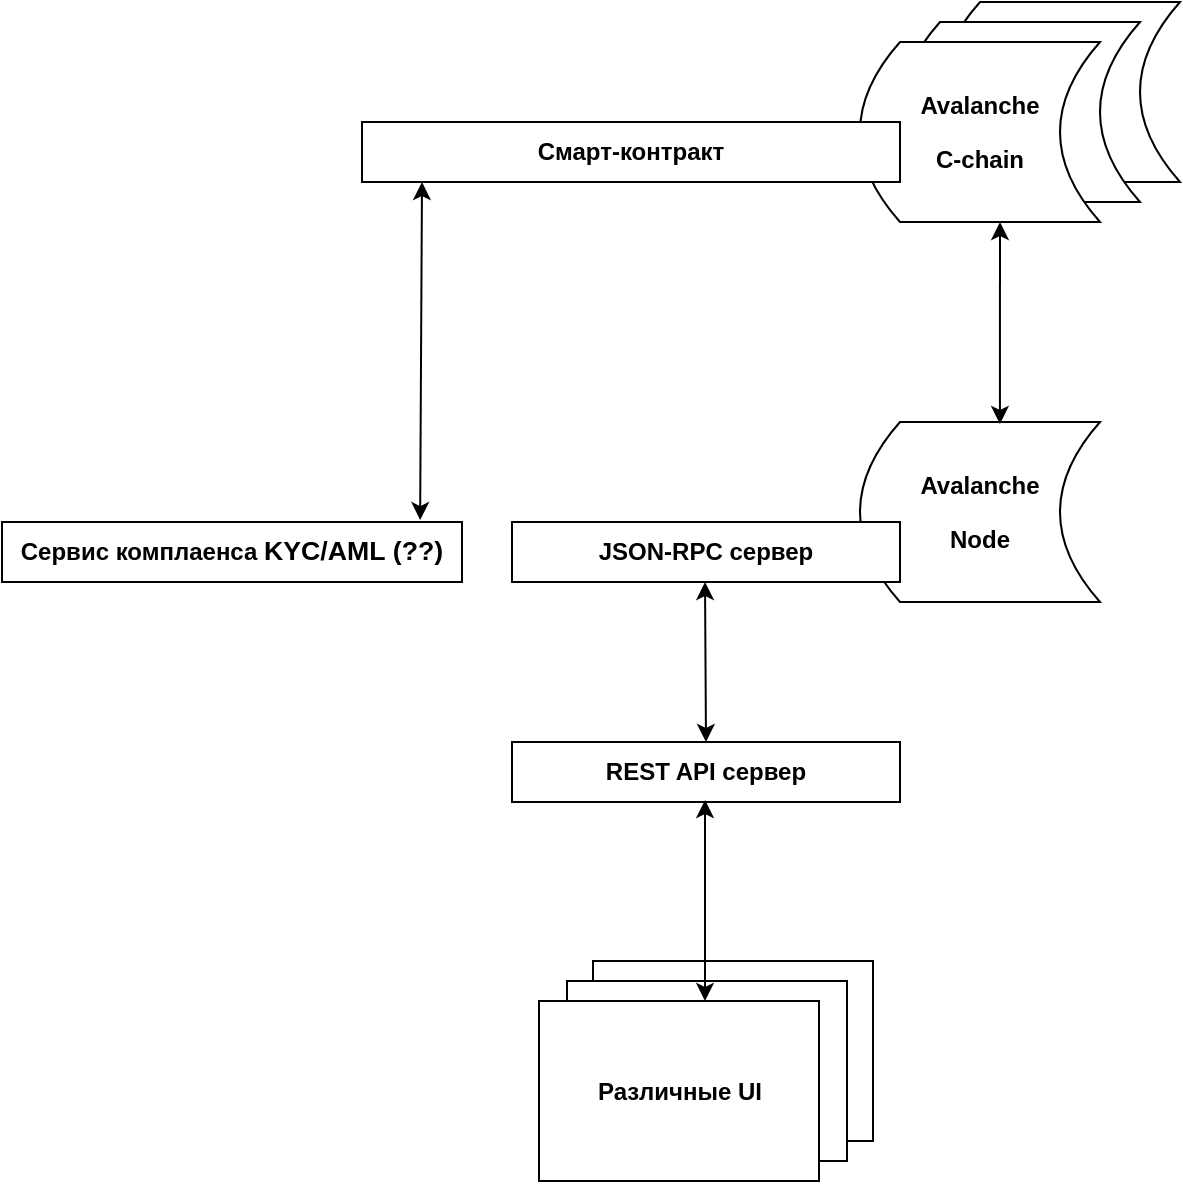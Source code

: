 <mxfile version="22.1.7" type="github">
  <diagram name="Страница — 1" id="yby_Cb1ldXEhW4t7scRq">
    <mxGraphModel dx="1386" dy="783" grid="1" gridSize="10" guides="1" tooltips="1" connect="1" arrows="1" fold="1" page="1" pageScale="1" pageWidth="827" pageHeight="1169" math="0" shadow="0">
      <root>
        <mxCell id="0" />
        <mxCell id="1" parent="0" />
        <mxCell id="FgHNt3G3QbwC-B-KgTd8-9" value="&lt;p align=&quot;center&quot; class=&quot;MsoNormal&quot;&gt;&lt;br&gt;&lt;/p&gt;" style="shape=dataStorage;whiteSpace=wrap;html=1;fixedSize=1;" vertex="1" parent="1">
          <mxGeometry x="559" y="50" width="120" height="90" as="geometry" />
        </mxCell>
        <mxCell id="FgHNt3G3QbwC-B-KgTd8-8" value="&lt;p align=&quot;center&quot; class=&quot;MsoNormal&quot;&gt;&lt;br&gt;&lt;/p&gt;" style="shape=dataStorage;whiteSpace=wrap;html=1;fixedSize=1;" vertex="1" parent="1">
          <mxGeometry x="539" y="60" width="120" height="90" as="geometry" />
        </mxCell>
        <mxCell id="FgHNt3G3QbwC-B-KgTd8-5" value="&lt;p align=&quot;center&quot; class=&quot;MsoNormal&quot;&gt;&lt;b&gt;Avalanche &lt;/b&gt;&lt;/p&gt;&lt;p align=&quot;center&quot; class=&quot;MsoNormal&quot;&gt;&lt;b&gt;&lt;span lang=&quot;EN-US&quot;&gt;C-chain&lt;/span&gt;&lt;/b&gt;&lt;/p&gt;" style="shape=dataStorage;whiteSpace=wrap;html=1;fixedSize=1;" vertex="1" parent="1">
          <mxGeometry x="519" y="70" width="120" height="90" as="geometry" />
        </mxCell>
        <mxCell id="FgHNt3G3QbwC-B-KgTd8-6" value="&lt;p align=&quot;center&quot; class=&quot;MsoNormal&quot;&gt;&lt;b&gt;Смарт-контракт&lt;/b&gt;&lt;/p&gt;" style="rounded=0;whiteSpace=wrap;html=1;" vertex="1" parent="1">
          <mxGeometry x="270" y="110" width="269" height="30" as="geometry" />
        </mxCell>
        <mxCell id="FgHNt3G3QbwC-B-KgTd8-12" value="&lt;p align=&quot;center&quot; class=&quot;MsoNormal&quot;&gt;&lt;b&gt;Avalanche &lt;/b&gt;&lt;/p&gt;&lt;p align=&quot;center&quot; class=&quot;MsoNormal&quot;&gt;&lt;b&gt;&lt;span lang=&quot;EN-US&quot;&gt;Node&lt;/span&gt;&lt;/b&gt;&lt;/p&gt;" style="shape=dataStorage;whiteSpace=wrap;html=1;fixedSize=1;" vertex="1" parent="1">
          <mxGeometry x="519" y="260" width="120" height="90" as="geometry" />
        </mxCell>
        <mxCell id="FgHNt3G3QbwC-B-KgTd8-13" value="&lt;p align=&quot;center&quot; class=&quot;MsoNormal&quot;&gt;&lt;b&gt;JSON-RPC сервер&lt;/b&gt;&lt;/p&gt;" style="rounded=0;whiteSpace=wrap;html=1;" vertex="1" parent="1">
          <mxGeometry x="345" y="310" width="194" height="30" as="geometry" />
        </mxCell>
        <mxCell id="FgHNt3G3QbwC-B-KgTd8-14" value="&lt;p align=&quot;center&quot; class=&quot;MsoNormal&quot;&gt;&lt;b&gt;REST API сервер&lt;/b&gt;&lt;/p&gt;" style="rounded=0;whiteSpace=wrap;html=1;" vertex="1" parent="1">
          <mxGeometry x="345" y="420" width="194" height="30" as="geometry" />
        </mxCell>
        <mxCell id="FgHNt3G3QbwC-B-KgTd8-18" value="&lt;p align=&quot;center&quot; class=&quot;MsoNormal&quot;&gt;&lt;br&gt;&lt;/p&gt;" style="rounded=0;whiteSpace=wrap;html=1;" vertex="1" parent="1">
          <mxGeometry x="385.5" y="529.5" width="140" height="90" as="geometry" />
        </mxCell>
        <mxCell id="FgHNt3G3QbwC-B-KgTd8-19" value="&lt;p align=&quot;center&quot; class=&quot;MsoNormal&quot;&gt;&lt;br&gt;&lt;/p&gt;" style="rounded=0;whiteSpace=wrap;html=1;" vertex="1" parent="1">
          <mxGeometry x="372.5" y="539.5" width="140" height="90" as="geometry" />
        </mxCell>
        <mxCell id="FgHNt3G3QbwC-B-KgTd8-20" value="&lt;p align=&quot;center&quot; class=&quot;MsoNormal&quot;&gt;&lt;b&gt;Различные UI&lt;/b&gt;&lt;/p&gt;" style="rounded=0;whiteSpace=wrap;html=1;" vertex="1" parent="1">
          <mxGeometry x="358.5" y="549.5" width="140" height="90" as="geometry" />
        </mxCell>
        <mxCell id="FgHNt3G3QbwC-B-KgTd8-23" value="" style="endArrow=classic;startArrow=classic;html=1;rounded=0;exitX=0.5;exitY=0;exitDx=0;exitDy=0;entryX=0.397;entryY=0.967;entryDx=0;entryDy=0;entryPerimeter=0;" edge="1" parent="1">
          <mxGeometry width="50" height="50" relative="1" as="geometry">
            <mxPoint x="441.5" y="549.5" as="sourcePoint" />
            <mxPoint x="441.518" y="449.01" as="targetPoint" />
          </mxGeometry>
        </mxCell>
        <mxCell id="FgHNt3G3QbwC-B-KgTd8-24" value="" style="endArrow=classic;startArrow=classic;html=1;rounded=0;entryX=0.397;entryY=0.967;entryDx=0;entryDy=0;entryPerimeter=0;" edge="1" parent="1">
          <mxGeometry width="50" height="50" relative="1" as="geometry">
            <mxPoint x="442" y="420" as="sourcePoint" />
            <mxPoint x="441.5" y="340" as="targetPoint" />
          </mxGeometry>
        </mxCell>
        <mxCell id="FgHNt3G3QbwC-B-KgTd8-25" value="" style="endArrow=classic;startArrow=classic;html=1;rounded=0;entryX=0.397;entryY=0.967;entryDx=0;entryDy=0;entryPerimeter=0;exitX=0.583;exitY=0.011;exitDx=0;exitDy=0;exitPerimeter=0;" edge="1" parent="1" source="FgHNt3G3QbwC-B-KgTd8-12">
          <mxGeometry width="50" height="50" relative="1" as="geometry">
            <mxPoint x="589.5" y="240" as="sourcePoint" />
            <mxPoint x="589" y="160" as="targetPoint" />
          </mxGeometry>
        </mxCell>
        <mxCell id="FgHNt3G3QbwC-B-KgTd8-26" value="&lt;p align=&quot;center&quot; class=&quot;MsoNormal&quot;&gt;&lt;b&gt;Сервис комплаенса &lt;/b&gt;&lt;b&gt;&lt;span style=&quot;font-size:10.0pt;line-height:107%;mso-ansi-language:EN-US&quot; lang=&quot;EN-US&quot;&gt;KYC/AML&lt;/span&gt;&lt;/b&gt;&lt;b&gt;&lt;span style=&quot;font-size:10.0pt;line-height:107%&quot;&gt; (??)&lt;/span&gt;&lt;/b&gt;&lt;/p&gt;" style="rounded=0;whiteSpace=wrap;html=1;" vertex="1" parent="1">
          <mxGeometry x="90" y="310" width="230" height="30" as="geometry" />
        </mxCell>
        <mxCell id="FgHNt3G3QbwC-B-KgTd8-27" value="" style="endArrow=classic;startArrow=classic;html=1;rounded=0;entryX=0.397;entryY=0.967;entryDx=0;entryDy=0;entryPerimeter=0;exitX=0.909;exitY=-0.033;exitDx=0;exitDy=0;exitPerimeter=0;" edge="1" parent="1" source="FgHNt3G3QbwC-B-KgTd8-26">
          <mxGeometry width="50" height="50" relative="1" as="geometry">
            <mxPoint x="300" y="241" as="sourcePoint" />
            <mxPoint x="300" y="140" as="targetPoint" />
          </mxGeometry>
        </mxCell>
      </root>
    </mxGraphModel>
  </diagram>
</mxfile>
